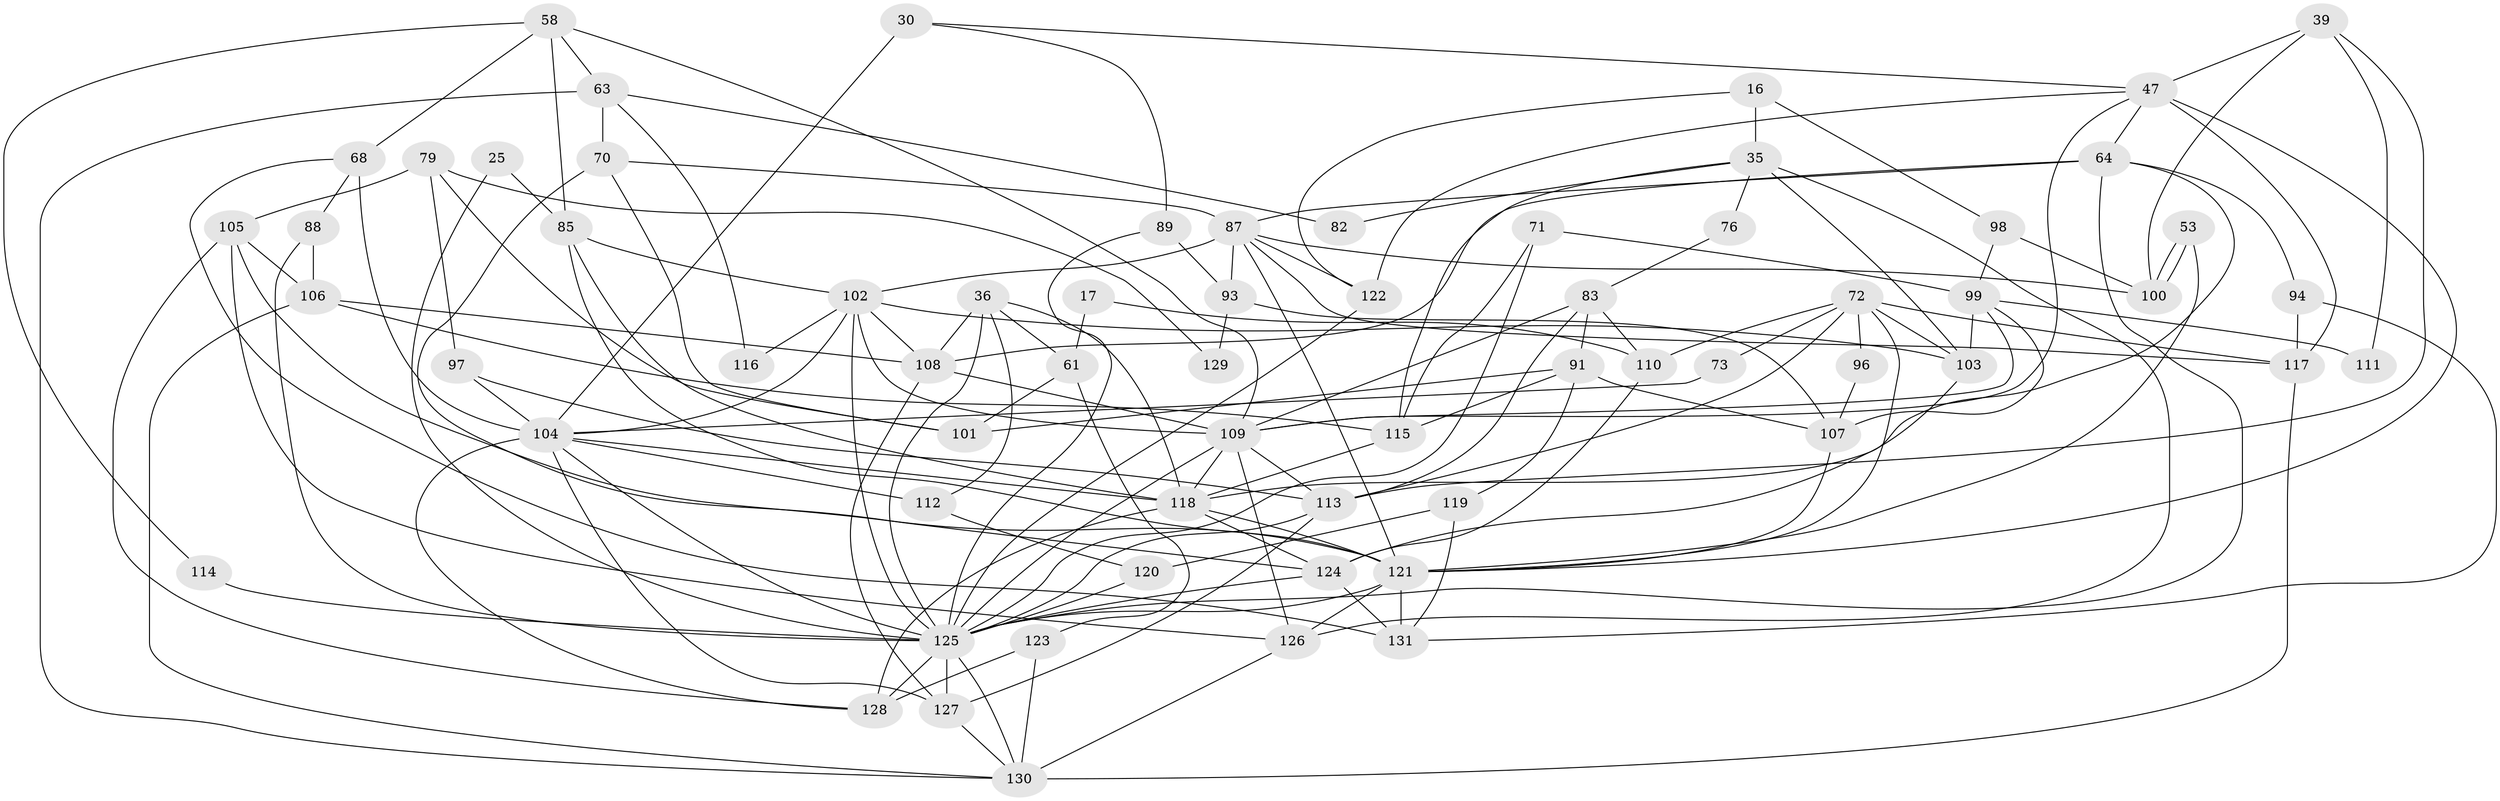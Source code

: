 // original degree distribution, {2: 0.1297709923664122, 5: 0.183206106870229, 3: 0.2595419847328244, 6: 0.11450381679389313, 8: 0.015267175572519083, 4: 0.2824427480916031, 7: 0.015267175572519083}
// Generated by graph-tools (version 1.1) at 2025/54/03/04/25 21:54:00]
// undirected, 65 vertices, 156 edges
graph export_dot {
graph [start="1"]
  node [color=gray90,style=filled];
  16;
  17;
  25;
  30;
  35 [super="+24"];
  36 [super="+23"];
  39;
  47 [super="+26"];
  53;
  58;
  61;
  63;
  64 [super="+21"];
  68 [super="+56"];
  70 [super="+1"];
  71;
  72 [super="+22+50"];
  73;
  76;
  79;
  82;
  83;
  85;
  87 [super="+46"];
  88 [super="+3"];
  89;
  91;
  93;
  94 [super="+40"];
  96;
  97 [super="+84"];
  98;
  99 [super="+27"];
  100 [super="+37"];
  101;
  102 [super="+92+45"];
  103 [super="+19"];
  104 [super="+28+67"];
  105 [super="+77"];
  106;
  107;
  108 [super="+78"];
  109 [super="+32+48+66"];
  110;
  111;
  112;
  113 [super="+55"];
  114;
  115 [super="+34"];
  116;
  117;
  118 [super="+7+8+14+81"];
  119;
  120;
  121 [super="+69"];
  122;
  123 [super="+75"];
  124 [super="+33"];
  125 [super="+31+74+95"];
  126 [super="+9"];
  127 [super="+42+59"];
  128 [super="+80"];
  129;
  130 [super="+54"];
  131;
  16 -- 35 [weight=2];
  16 -- 98;
  16 -- 122;
  17 -- 61;
  17 -- 110;
  25 -- 85;
  25 -- 125;
  30 -- 89;
  30 -- 47;
  30 -- 104 [weight=2];
  35 -- 82;
  35 -- 103;
  35 -- 76;
  35 -- 126 [weight=2];
  35 -- 115;
  36 -- 108;
  36 -- 61;
  36 -- 118 [weight=3];
  36 -- 112;
  36 -- 125 [weight=3];
  39 -- 113;
  39 -- 111;
  39 -- 47;
  39 -- 100;
  47 -- 121 [weight=2];
  47 -- 117;
  47 -- 122;
  47 -- 64;
  47 -- 109;
  53 -- 100;
  53 -- 100;
  53 -- 121;
  58 -- 63;
  58 -- 68;
  58 -- 85;
  58 -- 114;
  58 -- 109;
  61 -- 101;
  61 -- 123 [weight=2];
  63 -- 70;
  63 -- 82;
  63 -- 116;
  63 -- 130 [weight=2];
  64 -- 125 [weight=3];
  64 -- 118;
  64 -- 87;
  64 -- 108 [weight=2];
  64 -- 94;
  68 -- 131;
  68 -- 88;
  68 -- 104 [weight=2];
  70 -- 87 [weight=2];
  70 -- 101;
  70 -- 124 [weight=2];
  71 -- 115;
  71 -- 99;
  71 -- 125;
  72 -- 117;
  72 -- 103 [weight=2];
  72 -- 96;
  72 -- 73;
  72 -- 110;
  72 -- 113 [weight=2];
  72 -- 121;
  73 -- 104;
  76 -- 83;
  79 -- 101;
  79 -- 97;
  79 -- 129;
  79 -- 105;
  83 -- 110;
  83 -- 91;
  83 -- 109;
  83 -- 113;
  85 -- 121;
  85 -- 118 [weight=2];
  85 -- 102;
  87 -- 100;
  87 -- 117;
  87 -- 102 [weight=2];
  87 -- 122;
  87 -- 93;
  87 -- 121;
  88 -- 106;
  88 -- 125;
  89 -- 93;
  89 -- 125;
  91 -- 107;
  91 -- 101;
  91 -- 115;
  91 -- 119;
  93 -- 107;
  93 -- 129;
  94 -- 117;
  94 -- 131;
  96 -- 107;
  97 -- 113 [weight=2];
  97 -- 104;
  98 -- 100;
  98 -- 99;
  99 -- 107;
  99 -- 103 [weight=2];
  99 -- 111;
  99 -- 109;
  102 -- 116;
  102 -- 108;
  102 -- 125 [weight=2];
  102 -- 103;
  102 -- 109;
  102 -- 104;
  103 -- 124;
  104 -- 118;
  104 -- 125 [weight=3];
  104 -- 128;
  104 -- 112;
  104 -- 127;
  105 -- 126;
  105 -- 106 [weight=2];
  105 -- 128;
  105 -- 121;
  106 -- 108;
  106 -- 130;
  106 -- 115;
  107 -- 121;
  108 -- 127;
  108 -- 109;
  109 -- 118 [weight=3];
  109 -- 126;
  109 -- 113;
  109 -- 125;
  110 -- 124;
  112 -- 120;
  113 -- 125 [weight=2];
  113 -- 127;
  114 -- 125;
  115 -- 118;
  117 -- 130;
  118 -- 124;
  118 -- 128;
  118 -- 121;
  119 -- 120;
  119 -- 131;
  120 -- 125;
  121 -- 126;
  121 -- 125 [weight=3];
  121 -- 131;
  122 -- 125;
  123 -- 130 [weight=2];
  123 -- 128 [weight=2];
  124 -- 125;
  124 -- 131;
  125 -- 128 [weight=3];
  125 -- 127;
  125 -- 130;
  126 -- 130 [weight=2];
  127 -- 130;
}
